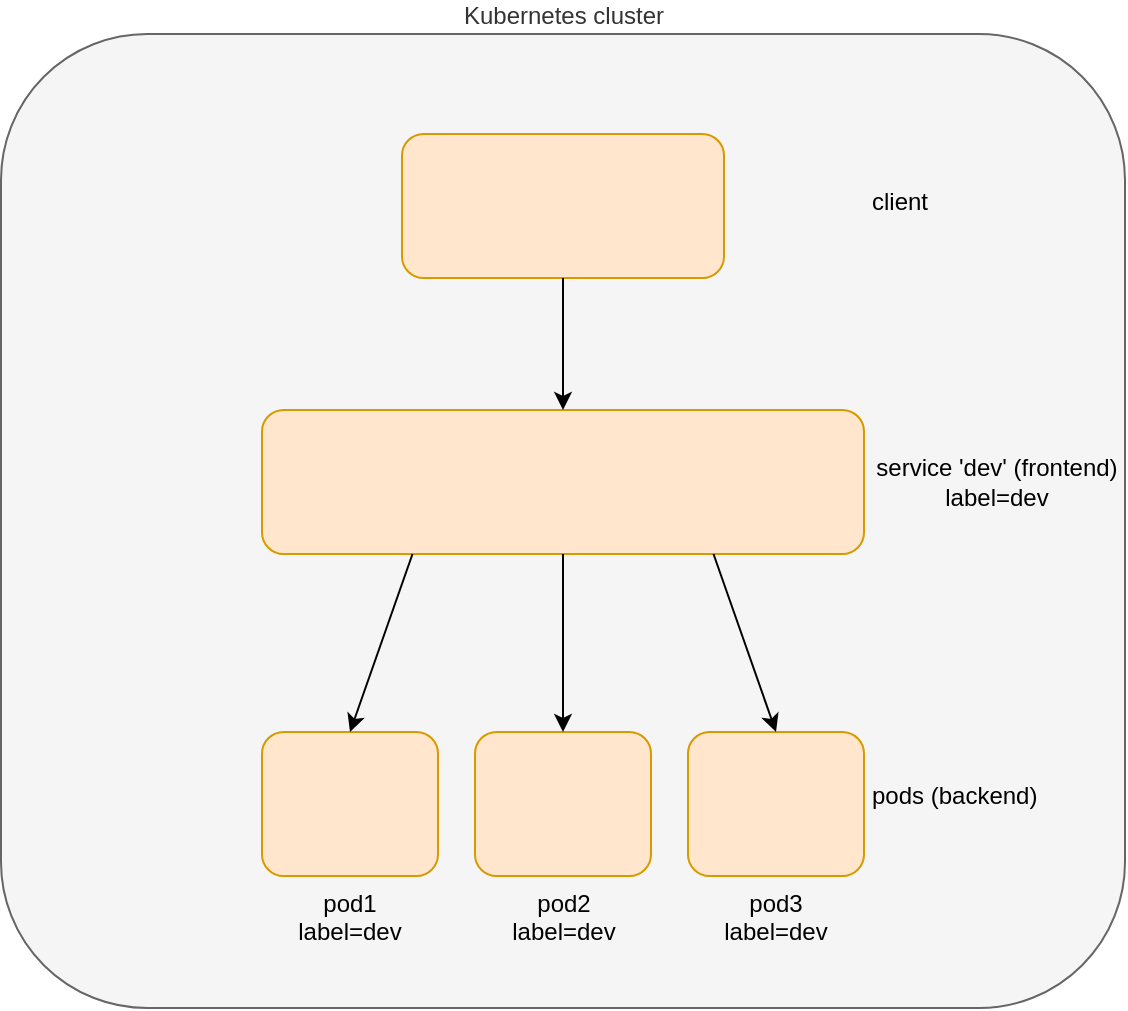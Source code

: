 <mxfile version="11.1.4" type="device"><diagram id="MEAX7VduMV3Xujvfp3zE" name="Page-1"><mxGraphModel dx="1086" dy="808" grid="0" gridSize="10" guides="1" tooltips="1" connect="1" arrows="1" fold="1" page="1" pageScale="1" pageWidth="850" pageHeight="1100" math="0" shadow="0"><root><mxCell id="0"/><mxCell id="1" parent="0"/><mxCell id="e6iDEZEzaV9Ph_Jo031i-2" value="Kubernetes cluster" style="rounded=1;whiteSpace=wrap;html=1;fillColor=#f5f5f5;strokeColor=#666666;fontColor=#333333;labelPosition=center;verticalLabelPosition=top;align=center;verticalAlign=bottom;" vertex="1" parent="1"><mxGeometry x="162.5" y="201" width="562" height="487" as="geometry"/></mxCell><mxCell id="o6BmRNPnuSy5_fViSMlF-1" value="" style="rounded=1;whiteSpace=wrap;html=1;labelPosition=right;verticalLabelPosition=middle;align=left;verticalAlign=middle;fillColor=#ffe6cc;strokeColor=#d79b00;" parent="1" vertex="1"><mxGeometry x="363" y="251" width="161" height="72" as="geometry"/></mxCell><mxCell id="e6iDEZEzaV9Ph_Jo031i-3" value="" style="rounded=1;whiteSpace=wrap;html=1;labelPosition=right;verticalLabelPosition=middle;align=left;verticalAlign=middle;fillColor=#ffe6cc;strokeColor=#d79b00;" vertex="1" parent="1"><mxGeometry x="293" y="389" width="301" height="72" as="geometry"/></mxCell><mxCell id="e6iDEZEzaV9Ph_Jo031i-4" value="pod1&lt;br&gt;label=dev" style="rounded=1;whiteSpace=wrap;html=1;labelPosition=center;verticalLabelPosition=bottom;align=center;verticalAlign=top;fillColor=#ffe6cc;strokeColor=#d79b00;" vertex="1" parent="1"><mxGeometry x="293" y="550" width="88" height="72" as="geometry"/></mxCell><mxCell id="e6iDEZEzaV9Ph_Jo031i-11" value="pod2&lt;br&gt;label=dev" style="rounded=1;whiteSpace=wrap;html=1;labelPosition=center;verticalLabelPosition=bottom;align=center;verticalAlign=top;fillColor=#ffe6cc;strokeColor=#d79b00;" vertex="1" parent="1"><mxGeometry x="399.5" y="550" width="88" height="72" as="geometry"/></mxCell><mxCell id="e6iDEZEzaV9Ph_Jo031i-12" value="pod3&lt;br&gt;label=dev" style="rounded=1;whiteSpace=wrap;html=1;labelPosition=center;verticalLabelPosition=bottom;align=center;verticalAlign=top;fillColor=#ffe6cc;strokeColor=#d79b00;" vertex="1" parent="1"><mxGeometry x="506" y="550" width="88" height="72" as="geometry"/></mxCell><mxCell id="e6iDEZEzaV9Ph_Jo031i-13" value="" style="endArrow=classic;html=1;entryX=0.5;entryY=0;entryDx=0;entryDy=0;" edge="1" parent="1" source="o6BmRNPnuSy5_fViSMlF-1" target="e6iDEZEzaV9Ph_Jo031i-3"><mxGeometry width="50" height="50" relative="1" as="geometry"><mxPoint x="104" y="768" as="sourcePoint"/><mxPoint x="154" y="718" as="targetPoint"/></mxGeometry></mxCell><mxCell id="e6iDEZEzaV9Ph_Jo031i-14" value="" style="endArrow=classic;html=1;entryX=0.5;entryY=0;entryDx=0;entryDy=0;exitX=0.25;exitY=1;exitDx=0;exitDy=0;" edge="1" parent="1" source="e6iDEZEzaV9Ph_Jo031i-3" target="e6iDEZEzaV9Ph_Jo031i-4"><mxGeometry width="50" height="50" relative="1" as="geometry"><mxPoint x="104" y="768" as="sourcePoint"/><mxPoint x="154" y="718" as="targetPoint"/></mxGeometry></mxCell><mxCell id="e6iDEZEzaV9Ph_Jo031i-16" value="" style="endArrow=classic;html=1;entryX=0.5;entryY=0;entryDx=0;entryDy=0;exitX=0.5;exitY=1;exitDx=0;exitDy=0;" edge="1" parent="1" source="e6iDEZEzaV9Ph_Jo031i-3" target="e6iDEZEzaV9Ph_Jo031i-11"><mxGeometry width="50" height="50" relative="1" as="geometry"><mxPoint x="378.25" y="492" as="sourcePoint"/><mxPoint x="347" y="560" as="targetPoint"/></mxGeometry></mxCell><mxCell id="e6iDEZEzaV9Ph_Jo031i-17" value="" style="endArrow=classic;html=1;entryX=0.5;entryY=0;entryDx=0;entryDy=0;exitX=0.75;exitY=1;exitDx=0;exitDy=0;" edge="1" parent="1" source="e6iDEZEzaV9Ph_Jo031i-3" target="e6iDEZEzaV9Ph_Jo031i-12"><mxGeometry width="50" height="50" relative="1" as="geometry"><mxPoint x="453.5" y="492" as="sourcePoint"/><mxPoint x="453.5" y="560" as="targetPoint"/></mxGeometry></mxCell><mxCell id="e6iDEZEzaV9Ph_Jo031i-21" value="pods (backend)" style="text;html=1;resizable=0;points=[];autosize=1;align=left;verticalAlign=top;spacingTop=-4;" vertex="1" parent="1"><mxGeometry x="595.5" y="572" width="93" height="14" as="geometry"/></mxCell><mxCell id="e6iDEZEzaV9Ph_Jo031i-25" value="&lt;span style=&quot;text-align: left ; white-space: normal&quot;&gt;service 'dev' (frontend)&lt;/span&gt;&lt;br style=&quot;text-align: left ; white-space: normal&quot;&gt;&lt;span style=&quot;text-align: left ; white-space: normal&quot;&gt;label=dev&lt;/span&gt;" style="text;html=1;strokeColor=none;fillColor=none;align=center;verticalAlign=middle;whiteSpace=wrap;rounded=0;" vertex="1" parent="1"><mxGeometry x="595.5" y="415" width="129" height="20" as="geometry"/></mxCell><mxCell id="e6iDEZEzaV9Ph_Jo031i-26" value="client" style="text;html=1;resizable=0;points=[];autosize=1;align=left;verticalAlign=top;spacingTop=-4;" vertex="1" parent="1"><mxGeometry x="595.5" y="275" width="38" height="14" as="geometry"/></mxCell></root></mxGraphModel></diagram></mxfile>